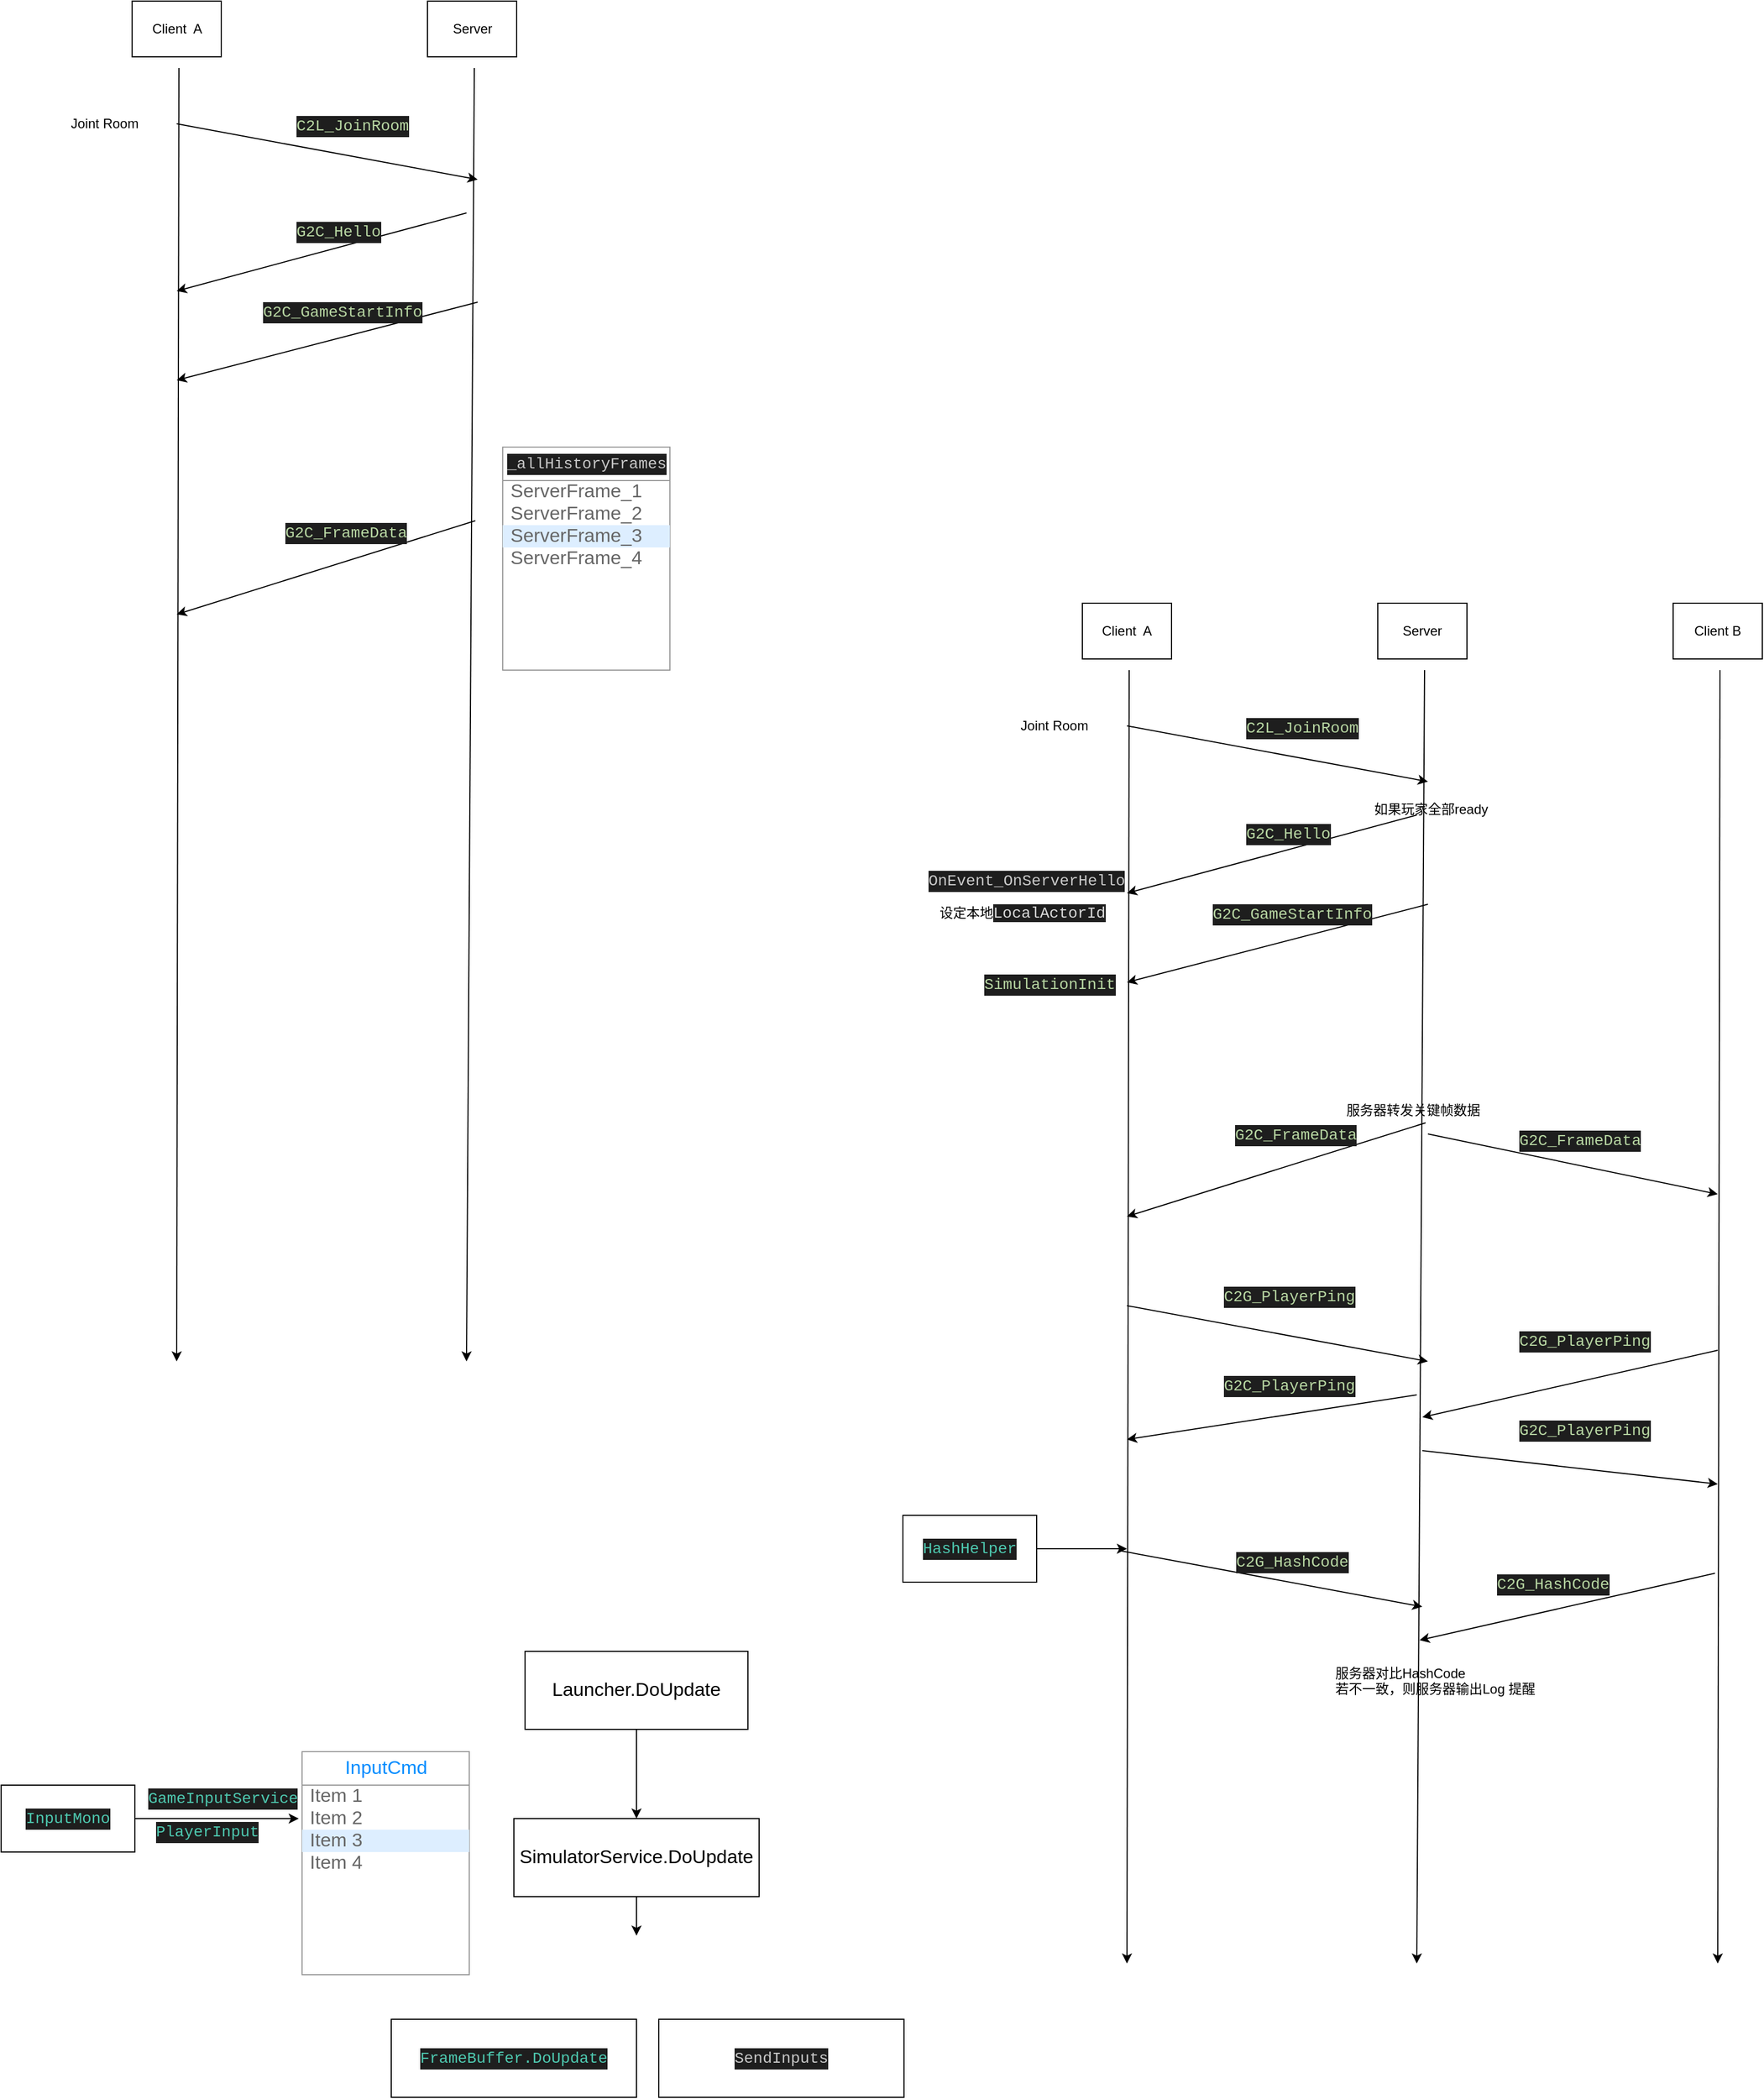 ﻿<mxfile version="12.2.4" pages="2"><diagram id="AK-atCi5OF7CZyF2EKON" name="Total"><mxGraphModel dx="2119" dy="1292" grid="1" gridSize="10" guides="1" tooltips="1" connect="1" arrows="1" fold="1" page="1" pageScale="1" pageWidth="850" pageHeight="1100" math="0" shadow="0"><root><mxCell id="0"/><mxCell id="1" parent="0"/><mxCell id="2" value="" style="endArrow=classic;html=1;" parent="1" edge="1"><mxGeometry width="50" height="50" relative="1" as="geometry"><mxPoint x="407" y="660" as="sourcePoint"/><mxPoint x="400" y="1820" as="targetPoint"/></mxGeometry></mxCell><mxCell id="3" value="" style="endArrow=classic;html=1;" parent="1" edge="1"><mxGeometry width="50" height="50" relative="1" as="geometry"><mxPoint x="142" y="660" as="sourcePoint"/><mxPoint x="140" y="1820" as="targetPoint"/></mxGeometry></mxCell><mxCell id="6" value="Client&amp;nbsp; A" style="rounded=0;whiteSpace=wrap;html=1;" parent="1" vertex="1"><mxGeometry x="100" y="600" width="80" height="50" as="geometry"/></mxCell><mxCell id="7" value="Server" style="rounded=0;whiteSpace=wrap;html=1;" parent="1" vertex="1"><mxGeometry x="365" y="600" width="80" height="50" as="geometry"/></mxCell><mxCell id="10" value="Joint Room" style="text;html=1;strokeColor=none;fillColor=none;align=center;verticalAlign=middle;whiteSpace=wrap;rounded=0;" parent="1" vertex="1"><mxGeometry x="30" y="700" width="90" height="20" as="geometry"/></mxCell><mxCell id="13" value="" style="endArrow=classic;html=1;" parent="1" edge="1"><mxGeometry width="50" height="50" relative="1" as="geometry"><mxPoint x="140" y="710" as="sourcePoint"/><mxPoint x="410" y="760" as="targetPoint"/></mxGeometry></mxCell><mxCell id="15" value="&lt;div style=&quot;color: rgb(212 , 212 , 212) ; background-color: rgb(30 , 30 , 30) ; font-family: &amp;#34;consolas&amp;#34; , &amp;#34;courier new&amp;#34; , monospace ; font-size: 14px ; line-height: 19px ; white-space: pre&quot;&gt;&lt;span style=&quot;color: #b8d7a3&quot;&gt;C2L_JoinRoom&lt;/span&gt;&lt;/div&gt;" style="text;html=1;resizable=0;points=[];autosize=1;align=left;verticalAlign=top;spacingTop=-4;" parent="1" vertex="1"><mxGeometry x="245" y="700" width="110" height="20" as="geometry"/></mxCell><mxCell id="16" value="" style="endArrow=classic;html=1;" parent="1" edge="1"><mxGeometry width="50" height="50" relative="1" as="geometry"><mxPoint x="410" y="870" as="sourcePoint"/><mxPoint x="140" y="940" as="targetPoint"/></mxGeometry></mxCell><mxCell id="17" value="如果玩家全部ready" style="text;html=1;resizable=0;points=[];autosize=1;align=left;verticalAlign=top;spacingTop=-4;" parent="1" vertex="1"><mxGeometry x="360" y="775" width="120" height="20" as="geometry"/></mxCell><mxCell id="18" value="&lt;div style=&quot;color: rgb(212 , 212 , 212) ; background-color: rgb(30 , 30 , 30) ; font-family: &amp;#34;consolas&amp;#34; , &amp;#34;courier new&amp;#34; , monospace ; font-size: 14px ; line-height: 19px ; white-space: pre&quot;&gt;&lt;span style=&quot;color: #b8d7a3&quot;&gt;G2C_GameStartInfo&lt;/span&gt;&lt;/div&gt;" style="text;html=1;resizable=0;points=[];autosize=1;align=left;verticalAlign=top;spacingTop=-4;" parent="1" vertex="1"><mxGeometry x="215" y="867" width="150" height="20" as="geometry"/></mxCell><mxCell id="21" value="" style="endArrow=classic;html=1;" parent="1" edge="1"><mxGeometry width="50" height="50" relative="1" as="geometry"><mxPoint x="400" y="790" as="sourcePoint"/><mxPoint x="140" y="860" as="targetPoint"/></mxGeometry></mxCell><mxCell id="22" value="&lt;div style=&quot;color: rgb(212 , 212 , 212) ; background-color: rgb(30 , 30 , 30) ; font-family: &amp;#34;consolas&amp;#34; , &amp;#34;courier new&amp;#34; , monospace ; font-size: 14px ; line-height: 19px ; white-space: pre&quot;&gt;&lt;div style=&quot;font-family: &amp;#34;consolas&amp;#34; , &amp;#34;courier new&amp;#34; , monospace ; line-height: 19px&quot;&gt;&lt;span style=&quot;color: #b8d7a3&quot;&gt;G2C_Hello&lt;/span&gt;&lt;/div&gt;&lt;/div&gt;" style="text;html=1;resizable=0;points=[];autosize=1;align=left;verticalAlign=top;spacingTop=-4;" parent="1" vertex="1"><mxGeometry x="245" y="795" width="80" height="20" as="geometry"/></mxCell><mxCell id="24" value="&lt;div style=&quot;color: rgb(212 , 212 , 212) ; background-color: rgb(30 , 30 , 30) ; font-family: &amp;#34;consolas&amp;#34; , &amp;#34;courier new&amp;#34; , monospace ; font-size: 14px ; line-height: 19px ; white-space: pre&quot;&gt;&lt;span style=&quot;color: #c8c8c8&quot;&gt;OnEvent_OnServerHello&lt;/span&gt;&lt;/div&gt;" style="text;html=1;resizable=0;points=[];autosize=1;align=left;verticalAlign=top;spacingTop=-4;" parent="1" vertex="1"><mxGeometry x="-40" y="837" width="180" height="20" as="geometry"/></mxCell><mxCell id="25" value="设定本地&lt;span style=&quot;color: rgb(218 , 218 , 218) ; background-color: rgb(30 , 30 , 30) ; font-family: &amp;#34;consolas&amp;#34; , &amp;#34;courier new&amp;#34; , monospace ; font-size: 14px ; white-space: pre&quot;&gt;LocalActorId&lt;/span&gt;" style="text;html=1;resizable=0;points=[];autosize=1;align=left;verticalAlign=top;spacingTop=-4;" parent="1" vertex="1"><mxGeometry x="-30" y="867" width="160" height="20" as="geometry"/></mxCell><mxCell id="26" value="&lt;div style=&quot;color: rgb(212 , 212 , 212) ; background-color: rgb(30 , 30 , 30) ; font-family: &amp;#34;consolas&amp;#34; , &amp;#34;courier new&amp;#34; , monospace ; font-size: 14px ; line-height: 19px ; white-space: pre&quot;&gt;&lt;span style=&quot;color: #b8d7a3&quot;&gt;SimulationInit&lt;/span&gt;&lt;/div&gt;" style="text;html=1;resizable=0;points=[];autosize=1;align=left;verticalAlign=top;spacingTop=-4;" parent="1" vertex="1"><mxGeometry x="10" y="930" width="120" height="20" as="geometry"/></mxCell><mxCell id="29" value="" style="edgeStyle=orthogonalEdgeStyle;rounded=0;orthogonalLoop=1;jettySize=auto;html=1;" parent="1" edge="1"><mxGeometry relative="1" as="geometry"><mxPoint x="-603" y="1690" as="targetPoint"/><mxPoint x="-750" y="1690.0" as="sourcePoint"/></mxGeometry></mxCell><mxCell id="27" value="&lt;div style=&quot;color: rgb(212 , 212 , 212) ; background-color: rgb(30 , 30 , 30) ; font-family: &amp;#34;consolas&amp;#34; , &amp;#34;courier new&amp;#34; , monospace ; font-size: 14px ; line-height: 19px ; white-space: pre&quot;&gt;&lt;span style=&quot;color: #4ec9b0&quot;&gt;InputMono&lt;/span&gt;&lt;/div&gt;" style="rounded=0;whiteSpace=wrap;html=1;" parent="1" vertex="1"><mxGeometry x="-870" y="1660" width="120" height="60" as="geometry"/></mxCell><mxCell id="30" value="&lt;div style=&quot;color: rgb(212 , 212 , 212) ; background-color: rgb(30 , 30 , 30) ; font-family: &amp;#34;consolas&amp;#34; , &amp;#34;courier new&amp;#34; , monospace ; font-size: 14px ; line-height: 19px ; white-space: pre&quot;&gt;&lt;span style=&quot;color: #4ec9b0&quot;&gt;GameInputService&lt;/span&gt;&lt;/div&gt;" style="text;html=1;resizable=0;points=[];autosize=1;align=left;verticalAlign=top;spacingTop=-4;" parent="1" vertex="1"><mxGeometry x="-740" y="1660" width="140" height="20" as="geometry"/></mxCell><mxCell id="31" value="&lt;div style=&quot;color: rgb(212 , 212 , 212) ; background-color: rgb(30 , 30 , 30) ; font-family: &amp;#34;consolas&amp;#34; , &amp;#34;courier new&amp;#34; , monospace ; font-size: 14px ; line-height: 19px ; white-space: pre&quot;&gt;&lt;span style=&quot;color: #4ec9b0&quot;&gt;PlayerInput&lt;/span&gt;&lt;/div&gt;" style="text;html=1;resizable=0;points=[];autosize=1;align=left;verticalAlign=top;spacingTop=-4;" parent="1" vertex="1"><mxGeometry x="-733" y="1690" width="100" height="20" as="geometry"/></mxCell><mxCell id="32" value="" style="strokeWidth=1;shadow=0;dashed=0;align=center;html=1;shape=mxgraph.mockup.forms.rrect;rSize=0;strokeColor=#999999;fillColor=#ffffff;" parent="1" vertex="1"><mxGeometry x="-600" y="1630" width="150" height="200" as="geometry"/></mxCell><mxCell id="33" value="InputCmd" style="strokeWidth=1;shadow=0;dashed=0;align=center;html=1;shape=mxgraph.mockup.forms.rrect;rSize=0;strokeColor=#999999;fontColor=#008cff;fontSize=17;fillColor=#ffffff;resizeWidth=1;" parent="32" vertex="1"><mxGeometry width="150" height="30" relative="1" as="geometry"/></mxCell><mxCell id="34" value="Item 1" style="strokeWidth=1;shadow=0;dashed=0;align=center;html=1;shape=mxgraph.mockup.forms.anchor;fontSize=17;fontColor=#666666;align=left;spacingLeft=5;resizeWidth=1;" parent="32" vertex="1"><mxGeometry width="150" height="20" relative="1" as="geometry"><mxPoint y="30" as="offset"/></mxGeometry></mxCell><mxCell id="35" value="Item 2" style="strokeWidth=1;shadow=0;dashed=0;align=center;html=1;shape=mxgraph.mockup.forms.anchor;fontSize=17;fontColor=#666666;align=left;spacingLeft=5;resizeWidth=1;" parent="32" vertex="1"><mxGeometry width="150" height="20" relative="1" as="geometry"><mxPoint y="50" as="offset"/></mxGeometry></mxCell><mxCell id="36" value="Item 3" style="strokeWidth=1;shadow=0;dashed=0;align=center;html=1;shape=mxgraph.mockup.forms.rrect;rSize=0;fontSize=17;fontColor=#666666;align=left;spacingLeft=5;fillColor=#ddeeff;strokeColor=none;resizeWidth=1;" parent="32" vertex="1"><mxGeometry width="150" height="20" relative="1" as="geometry"><mxPoint y="70" as="offset"/></mxGeometry></mxCell><mxCell id="37" value="Item 4" style="strokeWidth=1;shadow=0;dashed=0;align=center;html=1;shape=mxgraph.mockup.forms.anchor;fontSize=17;fontColor=#666666;align=left;spacingLeft=5;resizeWidth=1;" parent="32" vertex="1"><mxGeometry width="150" height="20" relative="1" as="geometry"><mxPoint y="90" as="offset"/></mxGeometry></mxCell><mxCell id="40" value="" style="edgeStyle=orthogonalEdgeStyle;rounded=0;orthogonalLoop=1;jettySize=auto;html=1;" parent="1" source="38" target="39" edge="1"><mxGeometry relative="1" as="geometry"/></mxCell><mxCell id="38" value="&lt;font style=&quot;font-size: 17px&quot;&gt;Launcher.DoUpdate&lt;/font&gt;" style="rounded=0;whiteSpace=wrap;html=1;" parent="1" vertex="1"><mxGeometry x="-400" y="1540" width="200" height="70" as="geometry"/></mxCell><mxCell id="45" value="" style="edgeStyle=orthogonalEdgeStyle;rounded=0;orthogonalLoop=1;jettySize=auto;html=1;" parent="1" source="39" edge="1"><mxGeometry relative="1" as="geometry"><mxPoint x="-300" y="1795" as="targetPoint"/></mxGeometry></mxCell><mxCell id="39" value="&lt;font style=&quot;font-size: 17px&quot;&gt;SimulatorService.DoUpdate&lt;/font&gt;" style="rounded=0;whiteSpace=wrap;html=1;" parent="1" vertex="1"><mxGeometry x="-410" y="1690" width="220" height="70" as="geometry"/></mxCell><mxCell id="41" value="&lt;div style=&quot;color: rgb(212 , 212 , 212) ; background-color: rgb(30 , 30 , 30) ; font-family: &amp;#34;consolas&amp;#34; , &amp;#34;courier new&amp;#34; , monospace ; font-size: 14px ; line-height: 19px ; white-space: pre&quot;&gt;&lt;span style=&quot;color: #4ec9b0&quot;&gt;FrameBuffer.DoUpdate&lt;/span&gt;&lt;/div&gt;" style="rounded=0;whiteSpace=wrap;html=1;" parent="1" vertex="1"><mxGeometry x="-520" y="1870" width="220" height="70" as="geometry"/></mxCell><mxCell id="43" value="&lt;div style=&quot;color: rgb(212 , 212 , 212) ; background-color: rgb(30 , 30 , 30) ; font-family: &amp;#34;consolas&amp;#34; , &amp;#34;courier new&amp;#34; , monospace ; font-size: 14px ; line-height: 19px ; white-space: pre&quot;&gt;&lt;div style=&quot;font-family: &amp;#34;consolas&amp;#34; , &amp;#34;courier new&amp;#34; , monospace ; line-height: 19px&quot;&gt;&lt;span style=&quot;color: #c8c8c8&quot;&gt;SendInputs&lt;/span&gt;&lt;/div&gt;&lt;/div&gt;" style="rounded=0;whiteSpace=wrap;html=1;" parent="1" vertex="1"><mxGeometry x="-280" y="1870" width="220" height="70" as="geometry"/></mxCell><mxCell id="46" value="" style="endArrow=classic;html=1;exitX=0.521;exitY=1.05;exitDx=0;exitDy=0;exitPerimeter=0;" parent="1" source="48" edge="1"><mxGeometry width="50" height="50" relative="1" as="geometry"><mxPoint x="400" y="1080" as="sourcePoint"/><mxPoint x="140" y="1150" as="targetPoint"/></mxGeometry></mxCell><mxCell id="47" value="&lt;div style=&quot;color: rgb(212 , 212 , 212) ; background-color: rgb(30 , 30 , 30) ; font-family: &amp;#34;consolas&amp;#34; , &amp;#34;courier new&amp;#34; , monospace ; font-size: 14px ; line-height: 19px ; white-space: pre&quot;&gt;&lt;div style=&quot;font-family: &amp;#34;consolas&amp;#34; , &amp;#34;courier new&amp;#34; , monospace ; line-height: 19px&quot;&gt;&lt;span style=&quot;color: #b8d7a3&quot;&gt;G2C_FrameData&lt;/span&gt;&lt;/div&gt;&lt;/div&gt;" style="text;html=1;resizable=0;points=[];autosize=1;align=left;verticalAlign=top;spacingTop=-4;" parent="1" vertex="1"><mxGeometry x="235" y="1065" width="120" height="20" as="geometry"/></mxCell><mxCell id="55" value="&lt;div style=&quot;color: rgb(212 , 212 , 212) ; background-color: rgb(30 , 30 , 30) ; font-family: &amp;#34;consolas&amp;#34; , &amp;#34;courier new&amp;#34; , monospace ; font-size: 14px ; line-height: 19px ; white-space: pre&quot;&gt;&lt;div style=&quot;font-family: &amp;#34;consolas&amp;#34; , &amp;#34;courier new&amp;#34; , monospace ; line-height: 19px&quot;&gt;&lt;span style=&quot;color: #b8d7a3&quot;&gt;G2C_FrameData&lt;/span&gt;&lt;/div&gt;&lt;/div&gt;" style="text;html=1;resizable=0;points=[];autosize=1;align=left;verticalAlign=top;spacingTop=-4;" parent="1" vertex="1"><mxGeometry x="490" y="1070" width="120" height="20" as="geometry"/></mxCell><mxCell id="48" value="服务器转发关键帧数据" style="text;html=1;resizable=0;points=[];autosize=1;align=left;verticalAlign=top;spacingTop=-4;" parent="1" vertex="1"><mxGeometry x="335" y="1045" width="140" height="20" as="geometry"/></mxCell><mxCell id="49" value="" style="endArrow=classic;html=1;" parent="1" edge="1"><mxGeometry width="50" height="50" relative="1" as="geometry"><mxPoint x="140" y="1230" as="sourcePoint"/><mxPoint x="410" y="1280" as="targetPoint"/></mxGeometry></mxCell><mxCell id="50" value="&lt;div style=&quot;color: rgb(212 , 212 , 212) ; background-color: rgb(30 , 30 , 30) ; font-family: &amp;#34;consolas&amp;#34; , &amp;#34;courier new&amp;#34; , monospace ; font-size: 14px ; line-height: 19px ; white-space: pre&quot;&gt;&lt;div style=&quot;font-family: &amp;#34;consolas&amp;#34; , &amp;#34;courier new&amp;#34; , monospace ; line-height: 19px&quot;&gt;&lt;div style=&quot;font-family: &amp;#34;consolas&amp;#34; , &amp;#34;courier new&amp;#34; , monospace ; line-height: 19px&quot;&gt;&lt;span style=&quot;color: #b8d7a3&quot;&gt;C2G_PlayerPing&lt;/span&gt;&lt;/div&gt;&lt;/div&gt;&lt;/div&gt;" style="text;html=1;resizable=0;points=[];autosize=1;align=left;verticalAlign=top;spacingTop=-4;" parent="1" vertex="1"><mxGeometry x="225" y="1210" width="120" height="20" as="geometry"/></mxCell><mxCell id="51" value="" style="endArrow=classic;html=1;" parent="1" edge="1"><mxGeometry width="50" height="50" relative="1" as="geometry"><mxPoint x="400" y="1310" as="sourcePoint"/><mxPoint x="140" y="1350" as="targetPoint"/></mxGeometry></mxCell><mxCell id="52" value="&lt;div style=&quot;color: rgb(212 , 212 , 212) ; background-color: rgb(30 , 30 , 30) ; font-family: &amp;#34;consolas&amp;#34; , &amp;#34;courier new&amp;#34; , monospace ; font-size: 14px ; line-height: 19px ; white-space: pre&quot;&gt;&lt;div style=&quot;font-family: &amp;#34;consolas&amp;#34; , &amp;#34;courier new&amp;#34; , monospace ; line-height: 19px&quot;&gt;&lt;div style=&quot;font-family: &amp;#34;consolas&amp;#34; , &amp;#34;courier new&amp;#34; , monospace ; line-height: 19px&quot;&gt;&lt;span style=&quot;color: #b8d7a3&quot;&gt;G2C_PlayerPing&lt;/span&gt;&lt;/div&gt;&lt;/div&gt;&lt;/div&gt;" style="text;html=1;resizable=0;points=[];autosize=1;align=left;verticalAlign=top;spacingTop=-4;" parent="1" vertex="1"><mxGeometry x="225" y="1290" width="120" height="20" as="geometry"/></mxCell><mxCell id="53" value="" style="endArrow=classic;html=1;" parent="1" edge="1"><mxGeometry width="50" height="50" relative="1" as="geometry"><mxPoint x="672" y="660.0" as="sourcePoint"/><mxPoint x="670" y="1820" as="targetPoint"/></mxGeometry></mxCell><mxCell id="54" value="Client B" style="rounded=0;whiteSpace=wrap;html=1;" parent="1" vertex="1"><mxGeometry x="630" y="600" width="80" height="50" as="geometry"/></mxCell><mxCell id="57" value="" style="endArrow=classic;html=1;" parent="1" edge="1"><mxGeometry width="50" height="50" relative="1" as="geometry"><mxPoint x="410" y="1076" as="sourcePoint"/><mxPoint x="670" y="1130" as="targetPoint"/></mxGeometry></mxCell><mxCell id="58" value="" style="endArrow=classic;html=1;" parent="1" edge="1"><mxGeometry width="50" height="50" relative="1" as="geometry"><mxPoint x="670" y="1270" as="sourcePoint"/><mxPoint x="405" y="1330" as="targetPoint"/></mxGeometry></mxCell><mxCell id="59" value="&lt;div style=&quot;color: rgb(212 , 212 , 212) ; background-color: rgb(30 , 30 , 30) ; font-family: &amp;#34;consolas&amp;#34; , &amp;#34;courier new&amp;#34; , monospace ; font-size: 14px ; line-height: 19px ; white-space: pre&quot;&gt;&lt;div style=&quot;font-family: &amp;#34;consolas&amp;#34; , &amp;#34;courier new&amp;#34; , monospace ; line-height: 19px&quot;&gt;&lt;div style=&quot;font-family: &amp;#34;consolas&amp;#34; , &amp;#34;courier new&amp;#34; , monospace ; line-height: 19px&quot;&gt;&lt;span style=&quot;color: #b8d7a3&quot;&gt;C2G_PlayerPing&lt;/span&gt;&lt;/div&gt;&lt;/div&gt;&lt;/div&gt;" style="text;html=1;resizable=0;points=[];autosize=1;align=left;verticalAlign=top;spacingTop=-4;" parent="1" vertex="1"><mxGeometry x="490" y="1250" width="120" height="20" as="geometry"/></mxCell><mxCell id="60" value="" style="endArrow=classic;html=1;" parent="1" edge="1"><mxGeometry width="50" height="50" relative="1" as="geometry"><mxPoint x="405" y="1360" as="sourcePoint"/><mxPoint x="670" y="1390" as="targetPoint"/></mxGeometry></mxCell><mxCell id="61" value="&lt;div style=&quot;color: rgb(212 , 212 , 212) ; background-color: rgb(30 , 30 , 30) ; font-family: &amp;#34;consolas&amp;#34; , &amp;#34;courier new&amp;#34; , monospace ; font-size: 14px ; line-height: 19px ; white-space: pre&quot;&gt;&lt;div style=&quot;font-family: &amp;#34;consolas&amp;#34; , &amp;#34;courier new&amp;#34; , monospace ; line-height: 19px&quot;&gt;&lt;div style=&quot;font-family: &amp;#34;consolas&amp;#34; , &amp;#34;courier new&amp;#34; , monospace ; line-height: 19px&quot;&gt;&lt;span style=&quot;color: #b8d7a3&quot;&gt;G2C_PlayerPing&lt;/span&gt;&lt;/div&gt;&lt;/div&gt;&lt;/div&gt;" style="text;html=1;resizable=0;points=[];autosize=1;align=left;verticalAlign=top;spacingTop=-4;" parent="1" vertex="1"><mxGeometry x="490" y="1330" width="120" height="20" as="geometry"/></mxCell><mxCell id="62" value="" style="endArrow=classic;html=1;" parent="1" edge="1"><mxGeometry width="50" height="50" relative="1" as="geometry"><mxPoint x="135" y="1450" as="sourcePoint"/><mxPoint x="405" y="1500" as="targetPoint"/></mxGeometry></mxCell><mxCell id="63" value="" style="endArrow=classic;html=1;" parent="1" edge="1"><mxGeometry width="50" height="50" relative="1" as="geometry"><mxPoint x="667.5" y="1470" as="sourcePoint"/><mxPoint x="402.5" y="1530" as="targetPoint"/></mxGeometry></mxCell><mxCell id="64" value="服务器对比HashCode&lt;br&gt;若不一致，则服务器输出Log 提醒" style="text;html=1;resizable=0;points=[];autosize=1;align=left;verticalAlign=top;spacingTop=-4;" parent="1" vertex="1"><mxGeometry x="325" y="1550" width="190" height="30" as="geometry"/></mxCell><mxCell id="65" value="&lt;div style=&quot;color: rgb(212 , 212 , 212) ; background-color: rgb(30 , 30 , 30) ; font-family: &amp;#34;consolas&amp;#34; , &amp;#34;courier new&amp;#34; , monospace ; font-size: 14px ; line-height: 19px ; white-space: pre&quot;&gt;&lt;span style=&quot;color: #b8d7a3&quot;&gt;C2G_HashCode&lt;/span&gt;&lt;/div&gt;" style="text;html=1;resizable=0;points=[];autosize=1;align=left;verticalAlign=top;spacingTop=-4;" parent="1" vertex="1"><mxGeometry x="236" y="1448" width="110" height="20" as="geometry"/></mxCell><mxCell id="66" value="&lt;div style=&quot;color: rgb(212 , 212 , 212) ; background-color: rgb(30 , 30 , 30) ; font-family: &amp;#34;consolas&amp;#34; , &amp;#34;courier new&amp;#34; , monospace ; font-size: 14px ; line-height: 19px ; white-space: pre&quot;&gt;&lt;span style=&quot;color: #b8d7a3&quot;&gt;C2G_HashCode&lt;/span&gt;&lt;/div&gt;" style="text;html=1;resizable=0;points=[];autosize=1;align=left;verticalAlign=top;spacingTop=-4;" parent="1" vertex="1"><mxGeometry x="470" y="1468" width="110" height="20" as="geometry"/></mxCell><mxCell id="69" value="" style="edgeStyle=orthogonalEdgeStyle;rounded=0;orthogonalLoop=1;jettySize=auto;html=1;" parent="1" source="67" edge="1"><mxGeometry relative="1" as="geometry"><mxPoint x="140" y="1448" as="targetPoint"/></mxGeometry></mxCell><mxCell id="67" value="&lt;div style=&quot;color: rgb(212 , 212 , 212) ; background-color: rgb(30 , 30 , 30) ; font-family: &amp;#34;consolas&amp;#34; , &amp;#34;courier new&amp;#34; , monospace ; font-size: 14px ; line-height: 19px ; white-space: pre&quot;&gt;&lt;span style=&quot;color: #4ec9b0&quot;&gt;HashHelper&lt;/span&gt;&lt;/div&gt;" style="rounded=0;whiteSpace=wrap;html=1;" parent="1" vertex="1"><mxGeometry x="-61" y="1418" width="120" height="60" as="geometry"/></mxCell><mxCell id="70" value="" style="endArrow=classic;html=1;" parent="1" edge="1"><mxGeometry width="50" height="50" relative="1" as="geometry"><mxPoint x="-445.5" y="120" as="sourcePoint"/><mxPoint x="-452.5" y="1280" as="targetPoint"/></mxGeometry></mxCell><mxCell id="71" value="" style="endArrow=classic;html=1;" parent="1" edge="1"><mxGeometry width="50" height="50" relative="1" as="geometry"><mxPoint x="-710.5" y="120" as="sourcePoint"/><mxPoint x="-712.5" y="1280" as="targetPoint"/></mxGeometry></mxCell><mxCell id="72" value="Client&amp;nbsp; A" style="rounded=0;whiteSpace=wrap;html=1;" parent="1" vertex="1"><mxGeometry x="-752.5" y="60" width="80" height="50" as="geometry"/></mxCell><mxCell id="73" value="Server" style="rounded=0;whiteSpace=wrap;html=1;" parent="1" vertex="1"><mxGeometry x="-487.5" y="60" width="80" height="50" as="geometry"/></mxCell><mxCell id="74" value="Joint Room" style="text;html=1;strokeColor=none;fillColor=none;align=center;verticalAlign=middle;whiteSpace=wrap;rounded=0;" parent="1" vertex="1"><mxGeometry x="-822.5" y="160" width="90" height="20" as="geometry"/></mxCell><mxCell id="75" value="" style="endArrow=classic;html=1;" parent="1" edge="1"><mxGeometry width="50" height="50" relative="1" as="geometry"><mxPoint x="-712.5" y="170" as="sourcePoint"/><mxPoint x="-442.5" y="220" as="targetPoint"/></mxGeometry></mxCell><mxCell id="76" value="&lt;div style=&quot;color: rgb(212 , 212 , 212) ; background-color: rgb(30 , 30 , 30) ; font-family: &amp;#34;consolas&amp;#34; , &amp;#34;courier new&amp;#34; , monospace ; font-size: 14px ; line-height: 19px ; white-space: pre&quot;&gt;&lt;span style=&quot;color: #b8d7a3&quot;&gt;C2L_JoinRoom&lt;/span&gt;&lt;/div&gt;" style="text;html=1;resizable=0;points=[];autosize=1;align=left;verticalAlign=top;spacingTop=-4;" parent="1" vertex="1"><mxGeometry x="-607.5" y="160" width="110" height="20" as="geometry"/></mxCell><mxCell id="77" value="" style="endArrow=classic;html=1;" parent="1" edge="1"><mxGeometry width="50" height="50" relative="1" as="geometry"><mxPoint x="-442.5" y="330" as="sourcePoint"/><mxPoint x="-712.5" y="400" as="targetPoint"/></mxGeometry></mxCell><mxCell id="78" value="&lt;div style=&quot;color: rgb(212 , 212 , 212) ; background-color: rgb(30 , 30 , 30) ; font-family: &amp;#34;consolas&amp;#34; , &amp;#34;courier new&amp;#34; , monospace ; font-size: 14px ; line-height: 19px ; white-space: pre&quot;&gt;&lt;span style=&quot;color: #b8d7a3&quot;&gt;G2C_GameStartInfo&lt;/span&gt;&lt;/div&gt;" style="text;html=1;resizable=0;points=[];autosize=1;align=left;verticalAlign=top;spacingTop=-4;" parent="1" vertex="1"><mxGeometry x="-637.5" y="327" width="150" height="20" as="geometry"/></mxCell><mxCell id="79" value="" style="endArrow=classic;html=1;" parent="1" edge="1"><mxGeometry width="50" height="50" relative="1" as="geometry"><mxPoint x="-452.5" y="250" as="sourcePoint"/><mxPoint x="-712.5" y="320" as="targetPoint"/></mxGeometry></mxCell><mxCell id="80" value="&lt;div style=&quot;color: rgb(212 , 212 , 212) ; background-color: rgb(30 , 30 , 30) ; font-family: &amp;#34;consolas&amp;#34; , &amp;#34;courier new&amp;#34; , monospace ; font-size: 14px ; line-height: 19px ; white-space: pre&quot;&gt;&lt;div style=&quot;font-family: &amp;#34;consolas&amp;#34; , &amp;#34;courier new&amp;#34; , monospace ; line-height: 19px&quot;&gt;&lt;span style=&quot;color: #b8d7a3&quot;&gt;G2C_Hello&lt;/span&gt;&lt;/div&gt;&lt;/div&gt;" style="text;html=1;resizable=0;points=[];autosize=1;align=left;verticalAlign=top;spacingTop=-4;" parent="1" vertex="1"><mxGeometry x="-607.5" y="255" width="80" height="20" as="geometry"/></mxCell><mxCell id="81" value="" style="endArrow=classic;html=1;exitX=0.521;exitY=1.05;exitDx=0;exitDy=0;exitPerimeter=0;" parent="1" edge="1"><mxGeometry width="50" height="50" relative="1" as="geometry"><mxPoint x="-444.56" y="526" as="sourcePoint"/><mxPoint x="-712.5" y="610" as="targetPoint"/></mxGeometry></mxCell><mxCell id="82" value="&lt;div style=&quot;color: rgb(212 , 212 , 212) ; background-color: rgb(30 , 30 , 30) ; font-family: &amp;#34;consolas&amp;#34; , &amp;#34;courier new&amp;#34; , monospace ; font-size: 14px ; line-height: 19px ; white-space: pre&quot;&gt;&lt;div style=&quot;font-family: &amp;#34;consolas&amp;#34; , &amp;#34;courier new&amp;#34; , monospace ; line-height: 19px&quot;&gt;&lt;span style=&quot;color: #b8d7a3&quot;&gt;G2C_FrameData&lt;/span&gt;&lt;/div&gt;&lt;/div&gt;" style="text;html=1;resizable=0;points=[];autosize=1;align=left;verticalAlign=top;spacingTop=-4;" parent="1" vertex="1"><mxGeometry x="-617.5" y="525" width="120" height="20" as="geometry"/></mxCell><mxCell id="92" value="" style="strokeWidth=1;shadow=0;dashed=0;align=center;html=1;shape=mxgraph.mockup.forms.rrect;rSize=0;strokeColor=#999999;fillColor=#ffffff;" parent="1" vertex="1"><mxGeometry x="-420" y="460" width="150" height="200" as="geometry"/></mxCell><mxCell id="93" value="&lt;div style=&quot;color: rgb(212 , 212 , 212) ; background-color: rgb(30 , 30 , 30) ; font-family: &amp;#34;consolas&amp;#34; , &amp;#34;courier new&amp;#34; , monospace ; font-size: 14px ; line-height: 19px ; white-space: pre&quot;&gt;&lt;span style=&quot;color: #c8c8c8&quot;&gt;_allHistoryFrames&lt;/span&gt;&lt;/div&gt;" style="strokeWidth=1;shadow=0;dashed=0;align=center;html=1;shape=mxgraph.mockup.forms.rrect;rSize=0;strokeColor=#999999;fontColor=#008cff;fontSize=17;fillColor=#ffffff;resizeWidth=1;" parent="92" vertex="1"><mxGeometry width="150" height="30" relative="1" as="geometry"/></mxCell><mxCell id="94" value="ServerFrame_1" style="strokeWidth=1;shadow=0;dashed=0;align=center;html=1;shape=mxgraph.mockup.forms.anchor;fontSize=17;fontColor=#666666;align=left;spacingLeft=5;resizeWidth=1;" parent="92" vertex="1"><mxGeometry width="150" height="20" relative="1" as="geometry"><mxPoint y="30" as="offset"/></mxGeometry></mxCell><mxCell id="95" value="ServerFrame_2" style="strokeWidth=1;shadow=0;dashed=0;align=center;html=1;shape=mxgraph.mockup.forms.anchor;fontSize=17;fontColor=#666666;align=left;spacingLeft=5;resizeWidth=1;" parent="92" vertex="1"><mxGeometry width="150" height="20" relative="1" as="geometry"><mxPoint y="50" as="offset"/></mxGeometry></mxCell><mxCell id="96" value="ServerFrame_3" style="strokeWidth=1;shadow=0;dashed=0;align=center;html=1;shape=mxgraph.mockup.forms.rrect;rSize=0;fontSize=17;fontColor=#666666;align=left;spacingLeft=5;fillColor=#ddeeff;strokeColor=none;resizeWidth=1;" parent="92" vertex="1"><mxGeometry width="150" height="20" relative="1" as="geometry"><mxPoint y="70" as="offset"/></mxGeometry></mxCell><mxCell id="97" value="ServerFrame_4" style="strokeWidth=1;shadow=0;dashed=0;align=center;html=1;shape=mxgraph.mockup.forms.anchor;fontSize=17;fontColor=#666666;align=left;spacingLeft=5;resizeWidth=1;" parent="92" vertex="1"><mxGeometry width="150" height="20" relative="1" as="geometry"><mxPoint y="90" as="offset"/></mxGeometry></mxCell></root></mxGraphModel></diagram><diagram id="bc_loJWCCVijNTtHbpE0" name="LS Pipeline"><mxGraphModel dx="419" dy="1292" grid="1" gridSize="10" guides="1" tooltips="1" connect="1" arrows="1" fold="1" page="1" pageScale="1" pageWidth="850" pageHeight="1100" math="0" shadow="0"><root><mxCell id="nVESzANg4QB--9AvzYnp-0"/><mxCell id="nVESzANg4QB--9AvzYnp-1" parent="nVESzANg4QB--9AvzYnp-0"/><mxCell id="nVESzANg4QB--9AvzYnp-3" value="" style="rounded=0;whiteSpace=wrap;html=1;" parent="nVESzANg4QB--9AvzYnp-1" vertex="1"><mxGeometry x="170" y="280" width="120" height="20" as="geometry"/></mxCell><mxCell id="nVESzANg4QB--9AvzYnp-4" value="" style="rounded=0;whiteSpace=wrap;html=1;" parent="nVESzANg4QB--9AvzYnp-1" vertex="1"><mxGeometry x="290" y="280" width="120" height="20" as="geometry"/></mxCell><mxCell id="nVESzANg4QB--9AvzYnp-5" value="" style="rounded=0;whiteSpace=wrap;html=1;" parent="nVESzANg4QB--9AvzYnp-1" vertex="1"><mxGeometry x="410" y="280" width="120" height="20" as="geometry"/></mxCell><mxCell id="nVESzANg4QB--9AvzYnp-6" value="" style="rounded=0;whiteSpace=wrap;html=1;" parent="nVESzANg4QB--9AvzYnp-1" vertex="1"><mxGeometry x="530" y="280" width="120" height="20" as="geometry"/></mxCell><mxCell id="nVESzANg4QB--9AvzYnp-11" value="" style="edgeStyle=orthogonalEdgeStyle;rounded=0;orthogonalLoop=1;jettySize=auto;html=1;" parent="nVESzANg4QB--9AvzYnp-1" source="nVESzANg4QB--9AvzYnp-7" edge="1"><mxGeometry relative="1" as="geometry"><mxPoint x="850" y="290" as="targetPoint"/></mxGeometry></mxCell><mxCell id="nVESzANg4QB--9AvzYnp-7" value="" style="rounded=0;whiteSpace=wrap;html=1;" parent="nVESzANg4QB--9AvzYnp-1" vertex="1"><mxGeometry x="650" y="280" width="120" height="20" as="geometry"/></mxCell><mxCell id="nVESzANg4QB--9AvzYnp-9" value="" style="edgeStyle=orthogonalEdgeStyle;rounded=0;orthogonalLoop=1;jettySize=auto;html=1;" parent="nVESzANg4QB--9AvzYnp-1" source="nVESzANg4QB--9AvzYnp-8" target="nVESzANg4QB--9AvzYnp-3" edge="1"><mxGeometry relative="1" as="geometry"/></mxCell><mxCell id="nVESzANg4QB--9AvzYnp-8" value="Server" style="whiteSpace=wrap;html=1;aspect=fixed;fontSize=16;" parent="nVESzANg4QB--9AvzYnp-1" vertex="1"><mxGeometry x="70" y="250" width="80" height="80" as="geometry"/></mxCell><mxCell id="nVESzANg4QB--9AvzYnp-12" value="" style="endArrow=classic;html=1;exitX=1;exitY=0.5;exitDx=0;exitDy=0;" parent="nVESzANg4QB--9AvzYnp-1" source="nVESzANg4QB--9AvzYnp-19" edge="1"><mxGeometry width="50" height="50" relative="1" as="geometry"><mxPoint x="120" y="430" as="sourcePoint"/><mxPoint x="832" y="405" as="targetPoint"/></mxGeometry></mxCell><mxCell id="nVESzANg4QB--9AvzYnp-13" value="" style="endArrow=classic;html=1;" parent="nVESzANg4QB--9AvzYnp-1" edge="1"><mxGeometry width="50" height="50" relative="1" as="geometry"><mxPoint x="200" y="400" as="sourcePoint"/><mxPoint x="220" y="303" as="targetPoint"/></mxGeometry></mxCell><mxCell id="nVESzANg4QB--9AvzYnp-14" value="send_input&lt;br&gt;" style="text;html=1;resizable=0;points=[];autosize=1;align=left;verticalAlign=top;spacingTop=-4;fillColor=#ffe6cc;strokeColor=#d79b00;" parent="nVESzANg4QB--9AvzYnp-1" vertex="1"><mxGeometry x="170" y="340" width="70" height="20" as="geometry"/></mxCell><mxCell id="nVESzANg4QB--9AvzYnp-15" value="" style="endArrow=classic;html=1;exitX=0.011;exitY=1.184;exitDx=0;exitDy=0;exitPerimeter=0;" parent="nVESzANg4QB--9AvzYnp-1" source="nVESzANg4QB--9AvzYnp-4" edge="1"><mxGeometry width="50" height="50" relative="1" as="geometry"><mxPoint x="70" y="480" as="sourcePoint"/><mxPoint x="320" y="400" as="targetPoint"/></mxGeometry></mxCell><mxCell id="nVESzANg4QB--9AvzYnp-16" value="广播&lt;br&gt;" style="text;html=1;resizable=0;points=[];autosize=1;align=center;verticalAlign=top;spacingTop=-4;fillColor=#ffe6cc;strokeColor=#d79b00;" parent="nVESzANg4QB--9AvzYnp-1" vertex="1"><mxGeometry x="290" y="340" width="40" height="20" as="geometry"/></mxCell><mxCell id="nVESzANg4QB--9AvzYnp-17" value="常规流程" style="text;html=1;strokeColor=none;fillColor=none;align=left;verticalAlign=middle;whiteSpace=wrap;rounded=0;fontStyle=1;fontSize=19;" parent="nVESzANg4QB--9AvzYnp-1" vertex="1"><mxGeometry x="70" y="150" width="160" height="50" as="geometry"/></mxCell><mxCell id="nVESzANg4QB--9AvzYnp-19" value="Client" style="rounded=0;whiteSpace=wrap;html=1;fontSize=14;align=center;" parent="nVESzANg4QB--9AvzYnp-1" vertex="1"><mxGeometry x="70" y="390" width="80" height="30" as="geometry"/></mxCell><mxCell id="nVESzANg4QB--9AvzYnp-20" value="Client&amp;nbsp; Core&lt;br&gt;" style="text;html=1;resizable=0;points=[];autosize=1;align=left;verticalAlign=top;spacingTop=-4;fontSize=16;fontStyle=1" parent="nVESzANg4QB--9AvzYnp-1" vertex="1"><mxGeometry x="70" y="590" width="100" height="20" as="geometry"/></mxCell><mxCell id="nVESzANg4QB--9AvzYnp-24" value="- 两个Frame缓冲" style="text;html=1;resizable=0;points=[];autosize=1;align=left;verticalAlign=top;spacingTop=-4;fontSize=16;" parent="nVESzANg4QB--9AvzYnp-1" vertex="1"><mxGeometry x="70" y="630" width="140" height="20" as="geometry"/></mxCell><mxCell id="nVESzANg4QB--9AvzYnp-25" value="clientBuffer" style="rounded=0;whiteSpace=wrap;html=1;fontSize=16;align=center;" parent="nVESzANg4QB--9AvzYnp-1" vertex="1"><mxGeometry x="70" y="680" width="120" height="60" as="geometry"/></mxCell><mxCell id="nVESzANg4QB--9AvzYnp-27" value="serverBuffer" style="rounded=0;whiteSpace=wrap;html=1;fontSize=16;align=center;" parent="nVESzANg4QB--9AvzYnp-1" vertex="1"><mxGeometry x="330" y="680" width="120" height="60" as="geometry"/></mxCell></root></mxGraphModel></diagram></mxfile>